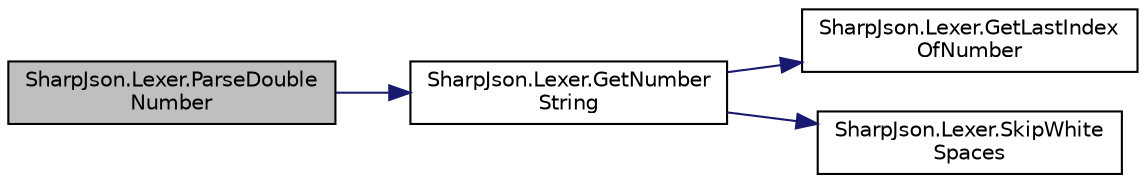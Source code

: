 digraph "SharpJson.Lexer.ParseDoubleNumber"
{
 // LATEX_PDF_SIZE
  edge [fontname="Helvetica",fontsize="10",labelfontname="Helvetica",labelfontsize="10"];
  node [fontname="Helvetica",fontsize="10",shape=record];
  rankdir="LR";
  Node1 [label="SharpJson.Lexer.ParseDouble\lNumber",height=0.2,width=0.4,color="black", fillcolor="grey75", style="filled", fontcolor="black",tooltip=" "];
  Node1 -> Node2 [color="midnightblue",fontsize="10",style="solid",fontname="Helvetica"];
  Node2 [label="SharpJson.Lexer.GetNumber\lString",height=0.2,width=0.4,color="black", fillcolor="white", style="filled",URL="$class_sharp_json_1_1_lexer.html#a23df576a4afdb21efd22e38fb9e780e2",tooltip=" "];
  Node2 -> Node3 [color="midnightblue",fontsize="10",style="solid",fontname="Helvetica"];
  Node3 [label="SharpJson.Lexer.GetLastIndex\lOfNumber",height=0.2,width=0.4,color="black", fillcolor="white", style="filled",URL="$class_sharp_json_1_1_lexer.html#ae99bc73124af03e765941f3510ce7c9f",tooltip=" "];
  Node2 -> Node4 [color="midnightblue",fontsize="10",style="solid",fontname="Helvetica"];
  Node4 [label="SharpJson.Lexer.SkipWhite\lSpaces",height=0.2,width=0.4,color="black", fillcolor="white", style="filled",URL="$class_sharp_json_1_1_lexer.html#ac463df29435bb1cd854bebeaae1fd905",tooltip=" "];
}
